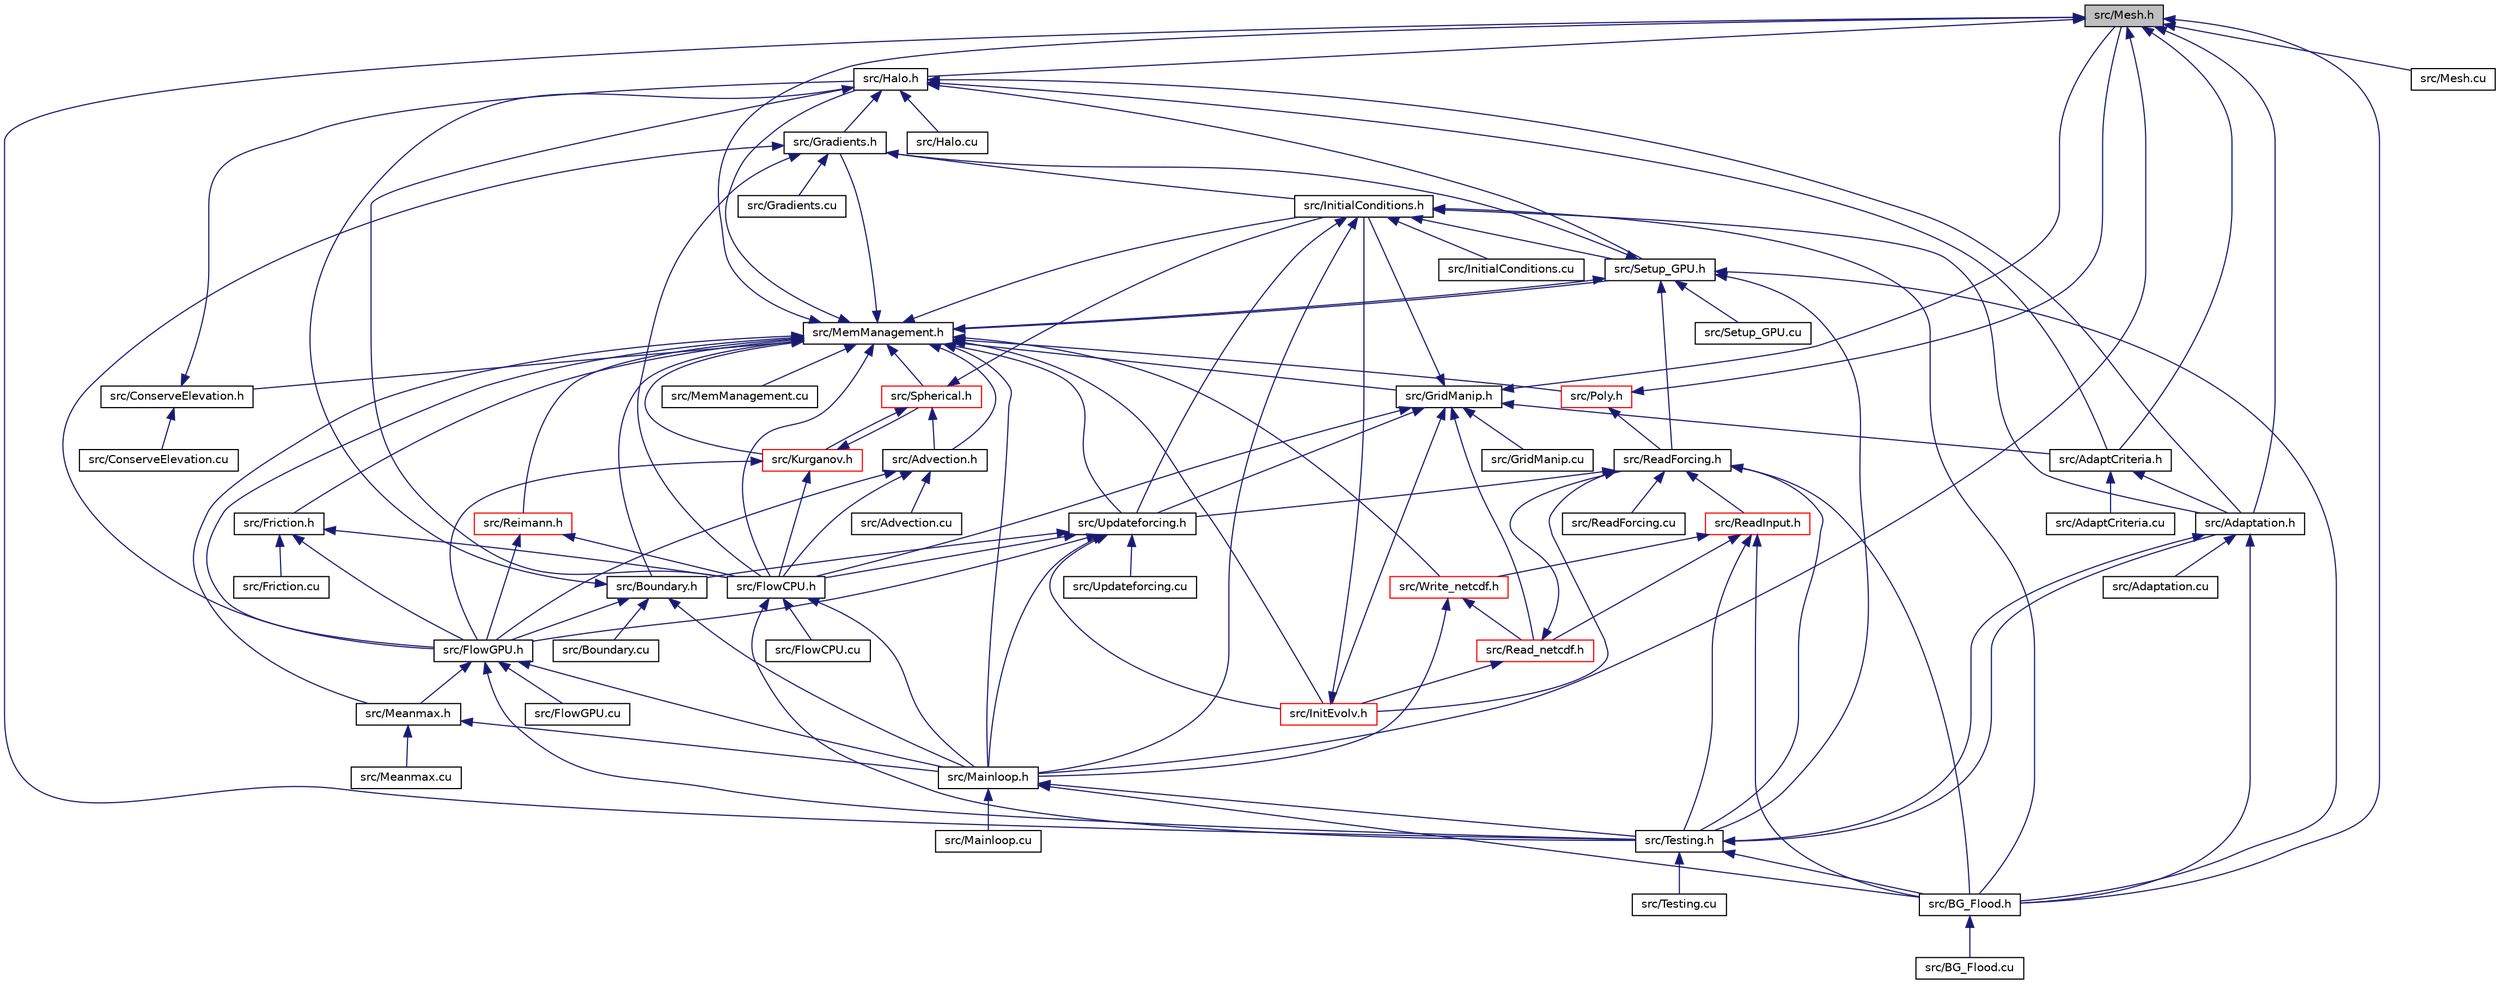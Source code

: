 digraph "src/Mesh.h"
{
 // LATEX_PDF_SIZE
  bgcolor="transparent";
  edge [fontname="Helvetica",fontsize="10",labelfontname="Helvetica",labelfontsize="10"];
  node [fontname="Helvetica",fontsize="10",shape=record];
  Node1 [label="src/Mesh.h",height=0.2,width=0.4,color="black", fillcolor="grey75", style="filled", fontcolor="black",tooltip=" "];
  Node1 -> Node2 [dir="back",color="midnightblue",fontsize="10",style="solid",fontname="Helvetica"];
  Node2 [label="src/Adaptation.h",height=0.2,width=0.4,color="black",URL="$Adaptation_8h.html",tooltip=" "];
  Node2 -> Node3 [dir="back",color="midnightblue",fontsize="10",style="solid",fontname="Helvetica"];
  Node3 [label="src/Adaptation.cu",height=0.2,width=0.4,color="black",URL="$Adaptation_8cu.html",tooltip=" "];
  Node2 -> Node4 [dir="back",color="midnightblue",fontsize="10",style="solid",fontname="Helvetica"];
  Node4 [label="src/BG_Flood.h",height=0.2,width=0.4,color="black",URL="$BG__Flood_8h.html",tooltip=" "];
  Node4 -> Node5 [dir="back",color="midnightblue",fontsize="10",style="solid",fontname="Helvetica"];
  Node5 [label="src/BG_Flood.cu",height=0.2,width=0.4,color="black",URL="$BG__Flood_8cu.html",tooltip=" "];
  Node2 -> Node6 [dir="back",color="midnightblue",fontsize="10",style="solid",fontname="Helvetica"];
  Node6 [label="src/Testing.h",height=0.2,width=0.4,color="black",URL="$Testing_8h.html",tooltip=" "];
  Node6 -> Node2 [dir="back",color="midnightblue",fontsize="10",style="solid",fontname="Helvetica"];
  Node6 -> Node4 [dir="back",color="midnightblue",fontsize="10",style="solid",fontname="Helvetica"];
  Node6 -> Node7 [dir="back",color="midnightblue",fontsize="10",style="solid",fontname="Helvetica"];
  Node7 [label="src/Testing.cu",height=0.2,width=0.4,color="black",URL="$Testing_8cu.html",tooltip=" "];
  Node1 -> Node8 [dir="back",color="midnightblue",fontsize="10",style="solid",fontname="Helvetica"];
  Node8 [label="src/AdaptCriteria.h",height=0.2,width=0.4,color="black",URL="$AdaptCriteria_8h.html",tooltip=" "];
  Node8 -> Node2 [dir="back",color="midnightblue",fontsize="10",style="solid",fontname="Helvetica"];
  Node8 -> Node9 [dir="back",color="midnightblue",fontsize="10",style="solid",fontname="Helvetica"];
  Node9 [label="src/AdaptCriteria.cu",height=0.2,width=0.4,color="black",URL="$AdaptCriteria_8cu.html",tooltip=" "];
  Node1 -> Node4 [dir="back",color="midnightblue",fontsize="10",style="solid",fontname="Helvetica"];
  Node1 -> Node10 [dir="back",color="midnightblue",fontsize="10",style="solid",fontname="Helvetica"];
  Node10 [label="src/Halo.h",height=0.2,width=0.4,color="black",URL="$Halo_8h.html",tooltip=" "];
  Node10 -> Node2 [dir="back",color="midnightblue",fontsize="10",style="solid",fontname="Helvetica"];
  Node10 -> Node8 [dir="back",color="midnightblue",fontsize="10",style="solid",fontname="Helvetica"];
  Node10 -> Node11 [dir="back",color="midnightblue",fontsize="10",style="solid",fontname="Helvetica"];
  Node11 [label="src/FlowCPU.h",height=0.2,width=0.4,color="black",URL="$FlowCPU_8h.html",tooltip=" "];
  Node11 -> Node12 [dir="back",color="midnightblue",fontsize="10",style="solid",fontname="Helvetica"];
  Node12 [label="src/FlowCPU.cu",height=0.2,width=0.4,color="black",URL="$FlowCPU_8cu.html",tooltip=" "];
  Node11 -> Node13 [dir="back",color="midnightblue",fontsize="10",style="solid",fontname="Helvetica"];
  Node13 [label="src/Mainloop.h",height=0.2,width=0.4,color="black",URL="$Mainloop_8h.html",tooltip=" "];
  Node13 -> Node4 [dir="back",color="midnightblue",fontsize="10",style="solid",fontname="Helvetica"];
  Node13 -> Node14 [dir="back",color="midnightblue",fontsize="10",style="solid",fontname="Helvetica"];
  Node14 [label="src/Mainloop.cu",height=0.2,width=0.4,color="black",URL="$Mainloop_8cu.html",tooltip=" "];
  Node13 -> Node6 [dir="back",color="midnightblue",fontsize="10",style="solid",fontname="Helvetica"];
  Node11 -> Node6 [dir="back",color="midnightblue",fontsize="10",style="solid",fontname="Helvetica"];
  Node10 -> Node15 [dir="back",color="midnightblue",fontsize="10",style="solid",fontname="Helvetica"];
  Node15 [label="src/Gradients.h",height=0.2,width=0.4,color="black",URL="$Gradients_8h.html",tooltip=" "];
  Node15 -> Node11 [dir="back",color="midnightblue",fontsize="10",style="solid",fontname="Helvetica"];
  Node15 -> Node16 [dir="back",color="midnightblue",fontsize="10",style="solid",fontname="Helvetica"];
  Node16 [label="src/FlowGPU.h",height=0.2,width=0.4,color="black",URL="$FlowGPU_8h.html",tooltip=" "];
  Node16 -> Node17 [dir="back",color="midnightblue",fontsize="10",style="solid",fontname="Helvetica"];
  Node17 [label="src/FlowGPU.cu",height=0.2,width=0.4,color="black",URL="$FlowGPU_8cu.html",tooltip=" "];
  Node16 -> Node13 [dir="back",color="midnightblue",fontsize="10",style="solid",fontname="Helvetica"];
  Node16 -> Node18 [dir="back",color="midnightblue",fontsize="10",style="solid",fontname="Helvetica"];
  Node18 [label="src/Meanmax.h",height=0.2,width=0.4,color="black",URL="$Meanmax_8h.html",tooltip=" "];
  Node18 -> Node13 [dir="back",color="midnightblue",fontsize="10",style="solid",fontname="Helvetica"];
  Node18 -> Node19 [dir="back",color="midnightblue",fontsize="10",style="solid",fontname="Helvetica"];
  Node19 [label="src/Meanmax.cu",height=0.2,width=0.4,color="black",URL="$Meanmax_8cu.html",tooltip=" "];
  Node16 -> Node6 [dir="back",color="midnightblue",fontsize="10",style="solid",fontname="Helvetica"];
  Node15 -> Node20 [dir="back",color="midnightblue",fontsize="10",style="solid",fontname="Helvetica"];
  Node20 [label="src/Gradients.cu",height=0.2,width=0.4,color="black",URL="$Gradients_8cu.html",tooltip=" "];
  Node15 -> Node21 [dir="back",color="midnightblue",fontsize="10",style="solid",fontname="Helvetica"];
  Node21 [label="src/InitialConditions.h",height=0.2,width=0.4,color="black",URL="$InitialConditions_8h.html",tooltip=" "];
  Node21 -> Node2 [dir="back",color="midnightblue",fontsize="10",style="solid",fontname="Helvetica"];
  Node21 -> Node4 [dir="back",color="midnightblue",fontsize="10",style="solid",fontname="Helvetica"];
  Node21 -> Node22 [dir="back",color="midnightblue",fontsize="10",style="solid",fontname="Helvetica"];
  Node22 [label="src/InitialConditions.cu",height=0.2,width=0.4,color="black",URL="$InitialConditions_8cu.html",tooltip=" "];
  Node21 -> Node13 [dir="back",color="midnightblue",fontsize="10",style="solid",fontname="Helvetica"];
  Node21 -> Node23 [dir="back",color="midnightblue",fontsize="10",style="solid",fontname="Helvetica"];
  Node23 [label="src/Setup_GPU.h",height=0.2,width=0.4,color="black",URL="$Setup__GPU_8h.html",tooltip=" "];
  Node23 -> Node4 [dir="back",color="midnightblue",fontsize="10",style="solid",fontname="Helvetica"];
  Node23 -> Node15 [dir="back",color="midnightblue",fontsize="10",style="solid",fontname="Helvetica"];
  Node23 -> Node24 [dir="back",color="midnightblue",fontsize="10",style="solid",fontname="Helvetica"];
  Node24 [label="src/MemManagement.h",height=0.2,width=0.4,color="black",URL="$MemManagement_8h.html",tooltip=" "];
  Node24 -> Node25 [dir="back",color="midnightblue",fontsize="10",style="solid",fontname="Helvetica"];
  Node25 [label="src/Advection.h",height=0.2,width=0.4,color="black",URL="$Advection_8h.html",tooltip=" "];
  Node25 -> Node26 [dir="back",color="midnightblue",fontsize="10",style="solid",fontname="Helvetica"];
  Node26 [label="src/Advection.cu",height=0.2,width=0.4,color="black",URL="$Advection_8cu.html",tooltip=" "];
  Node25 -> Node11 [dir="back",color="midnightblue",fontsize="10",style="solid",fontname="Helvetica"];
  Node25 -> Node16 [dir="back",color="midnightblue",fontsize="10",style="solid",fontname="Helvetica"];
  Node24 -> Node27 [dir="back",color="midnightblue",fontsize="10",style="solid",fontname="Helvetica"];
  Node27 [label="src/Boundary.h",height=0.2,width=0.4,color="black",URL="$Boundary_8h.html",tooltip=" "];
  Node27 -> Node28 [dir="back",color="midnightblue",fontsize="10",style="solid",fontname="Helvetica"];
  Node28 [label="src/Boundary.cu",height=0.2,width=0.4,color="black",URL="$Boundary_8cu.html",tooltip=" "];
  Node27 -> Node16 [dir="back",color="midnightblue",fontsize="10",style="solid",fontname="Helvetica"];
  Node27 -> Node10 [dir="back",color="midnightblue",fontsize="10",style="solid",fontname="Helvetica"];
  Node27 -> Node13 [dir="back",color="midnightblue",fontsize="10",style="solid",fontname="Helvetica"];
  Node24 -> Node29 [dir="back",color="midnightblue",fontsize="10",style="solid",fontname="Helvetica"];
  Node29 [label="src/ConserveElevation.h",height=0.2,width=0.4,color="black",URL="$ConserveElevation_8h.html",tooltip=" "];
  Node29 -> Node30 [dir="back",color="midnightblue",fontsize="10",style="solid",fontname="Helvetica"];
  Node30 [label="src/ConserveElevation.cu",height=0.2,width=0.4,color="black",URL="$ConserveElevation_8cu.html",tooltip=" "];
  Node29 -> Node10 [dir="back",color="midnightblue",fontsize="10",style="solid",fontname="Helvetica"];
  Node24 -> Node11 [dir="back",color="midnightblue",fontsize="10",style="solid",fontname="Helvetica"];
  Node24 -> Node16 [dir="back",color="midnightblue",fontsize="10",style="solid",fontname="Helvetica"];
  Node24 -> Node31 [dir="back",color="midnightblue",fontsize="10",style="solid",fontname="Helvetica"];
  Node31 [label="src/Friction.h",height=0.2,width=0.4,color="black",URL="$Friction_8h.html",tooltip=" "];
  Node31 -> Node11 [dir="back",color="midnightblue",fontsize="10",style="solid",fontname="Helvetica"];
  Node31 -> Node16 [dir="back",color="midnightblue",fontsize="10",style="solid",fontname="Helvetica"];
  Node31 -> Node32 [dir="back",color="midnightblue",fontsize="10",style="solid",fontname="Helvetica"];
  Node32 [label="src/Friction.cu",height=0.2,width=0.4,color="black",URL="$Friction_8cu.html",tooltip=" "];
  Node24 -> Node15 [dir="back",color="midnightblue",fontsize="10",style="solid",fontname="Helvetica"];
  Node24 -> Node33 [dir="back",color="midnightblue",fontsize="10",style="solid",fontname="Helvetica"];
  Node33 [label="src/GridManip.h",height=0.2,width=0.4,color="black",URL="$GridManip_8h.html",tooltip=" "];
  Node33 -> Node8 [dir="back",color="midnightblue",fontsize="10",style="solid",fontname="Helvetica"];
  Node33 -> Node11 [dir="back",color="midnightblue",fontsize="10",style="solid",fontname="Helvetica"];
  Node33 -> Node34 [dir="back",color="midnightblue",fontsize="10",style="solid",fontname="Helvetica"];
  Node34 [label="src/GridManip.cu",height=0.2,width=0.4,color="black",URL="$GridManip_8cu.html",tooltip=" "];
  Node33 -> Node35 [dir="back",color="midnightblue",fontsize="10",style="solid",fontname="Helvetica"];
  Node35 [label="src/InitEvolv.h",height=0.2,width=0.4,color="red",URL="$InitEvolv_8h.html",tooltip=" "];
  Node35 -> Node21 [dir="back",color="midnightblue",fontsize="10",style="solid",fontname="Helvetica"];
  Node33 -> Node21 [dir="back",color="midnightblue",fontsize="10",style="solid",fontname="Helvetica"];
  Node33 -> Node1 [dir="back",color="midnightblue",fontsize="10",style="solid",fontname="Helvetica"];
  Node33 -> Node37 [dir="back",color="midnightblue",fontsize="10",style="solid",fontname="Helvetica"];
  Node37 [label="src/Read_netcdf.h",height=0.2,width=0.4,color="red",URL="$Read__netcdf_8h.html",tooltip=" "];
  Node37 -> Node35 [dir="back",color="midnightblue",fontsize="10",style="solid",fontname="Helvetica"];
  Node37 -> Node39 [dir="back",color="midnightblue",fontsize="10",style="solid",fontname="Helvetica"];
  Node39 [label="src/ReadForcing.h",height=0.2,width=0.4,color="black",URL="$ReadForcing_8h.html",tooltip=" "];
  Node39 -> Node4 [dir="back",color="midnightblue",fontsize="10",style="solid",fontname="Helvetica"];
  Node39 -> Node35 [dir="back",color="midnightblue",fontsize="10",style="solid",fontname="Helvetica"];
  Node39 -> Node40 [dir="back",color="midnightblue",fontsize="10",style="solid",fontname="Helvetica"];
  Node40 [label="src/ReadForcing.cu",height=0.2,width=0.4,color="black",URL="$ReadForcing_8cu.html",tooltip=" "];
  Node39 -> Node41 [dir="back",color="midnightblue",fontsize="10",style="solid",fontname="Helvetica"];
  Node41 [label="src/ReadInput.h",height=0.2,width=0.4,color="red",URL="$ReadInput_8h.html",tooltip=" "];
  Node41 -> Node4 [dir="back",color="midnightblue",fontsize="10",style="solid",fontname="Helvetica"];
  Node41 -> Node37 [dir="back",color="midnightblue",fontsize="10",style="solid",fontname="Helvetica"];
  Node41 -> Node6 [dir="back",color="midnightblue",fontsize="10",style="solid",fontname="Helvetica"];
  Node41 -> Node45 [dir="back",color="midnightblue",fontsize="10",style="solid",fontname="Helvetica"];
  Node45 [label="src/Write_netcdf.h",height=0.2,width=0.4,color="red",URL="$Write__netcdf_8h.html",tooltip=" "];
  Node45 -> Node13 [dir="back",color="midnightblue",fontsize="10",style="solid",fontname="Helvetica"];
  Node45 -> Node37 [dir="back",color="midnightblue",fontsize="10",style="solid",fontname="Helvetica"];
  Node39 -> Node6 [dir="back",color="midnightblue",fontsize="10",style="solid",fontname="Helvetica"];
  Node39 -> Node47 [dir="back",color="midnightblue",fontsize="10",style="solid",fontname="Helvetica"];
  Node47 [label="src/Updateforcing.h",height=0.2,width=0.4,color="black",URL="$Updateforcing_8h.html",tooltip=" "];
  Node47 -> Node27 [dir="back",color="midnightblue",fontsize="10",style="solid",fontname="Helvetica"];
  Node47 -> Node11 [dir="back",color="midnightblue",fontsize="10",style="solid",fontname="Helvetica"];
  Node47 -> Node16 [dir="back",color="midnightblue",fontsize="10",style="solid",fontname="Helvetica"];
  Node47 -> Node35 [dir="back",color="midnightblue",fontsize="10",style="solid",fontname="Helvetica"];
  Node47 -> Node13 [dir="back",color="midnightblue",fontsize="10",style="solid",fontname="Helvetica"];
  Node47 -> Node48 [dir="back",color="midnightblue",fontsize="10",style="solid",fontname="Helvetica"];
  Node48 [label="src/Updateforcing.cu",height=0.2,width=0.4,color="black",URL="$Updateforcing_8cu.html",tooltip=" "];
  Node33 -> Node47 [dir="back",color="midnightblue",fontsize="10",style="solid",fontname="Helvetica"];
  Node24 -> Node10 [dir="back",color="midnightblue",fontsize="10",style="solid",fontname="Helvetica"];
  Node24 -> Node35 [dir="back",color="midnightblue",fontsize="10",style="solid",fontname="Helvetica"];
  Node24 -> Node21 [dir="back",color="midnightblue",fontsize="10",style="solid",fontname="Helvetica"];
  Node24 -> Node49 [dir="back",color="midnightblue",fontsize="10",style="solid",fontname="Helvetica"];
  Node49 [label="src/Kurganov.h",height=0.2,width=0.4,color="red",URL="$Kurganov_8h.html",tooltip=" "];
  Node49 -> Node11 [dir="back",color="midnightblue",fontsize="10",style="solid",fontname="Helvetica"];
  Node49 -> Node16 [dir="back",color="midnightblue",fontsize="10",style="solid",fontname="Helvetica"];
  Node49 -> Node51 [dir="back",color="midnightblue",fontsize="10",style="solid",fontname="Helvetica"];
  Node51 [label="src/Spherical.h",height=0.2,width=0.4,color="red",URL="$Spherical_8h.html",tooltip=" "];
  Node51 -> Node25 [dir="back",color="midnightblue",fontsize="10",style="solid",fontname="Helvetica"];
  Node51 -> Node21 [dir="back",color="midnightblue",fontsize="10",style="solid",fontname="Helvetica"];
  Node51 -> Node49 [dir="back",color="midnightblue",fontsize="10",style="solid",fontname="Helvetica"];
  Node24 -> Node13 [dir="back",color="midnightblue",fontsize="10",style="solid",fontname="Helvetica"];
  Node24 -> Node18 [dir="back",color="midnightblue",fontsize="10",style="solid",fontname="Helvetica"];
  Node24 -> Node53 [dir="back",color="midnightblue",fontsize="10",style="solid",fontname="Helvetica"];
  Node53 [label="src/MemManagement.cu",height=0.2,width=0.4,color="black",URL="$MemManagement_8cu.html",tooltip=" "];
  Node24 -> Node1 [dir="back",color="midnightblue",fontsize="10",style="solid",fontname="Helvetica"];
  Node24 -> Node54 [dir="back",color="midnightblue",fontsize="10",style="solid",fontname="Helvetica"];
  Node54 [label="src/Poly.h",height=0.2,width=0.4,color="red",URL="$Poly_8h.html",tooltip=" "];
  Node54 -> Node1 [dir="back",color="midnightblue",fontsize="10",style="solid",fontname="Helvetica"];
  Node54 -> Node39 [dir="back",color="midnightblue",fontsize="10",style="solid",fontname="Helvetica"];
  Node24 -> Node56 [dir="back",color="midnightblue",fontsize="10",style="solid",fontname="Helvetica"];
  Node56 [label="src/Reimann.h",height=0.2,width=0.4,color="red",URL="$Reimann_8h.html",tooltip=" "];
  Node56 -> Node11 [dir="back",color="midnightblue",fontsize="10",style="solid",fontname="Helvetica"];
  Node56 -> Node16 [dir="back",color="midnightblue",fontsize="10",style="solid",fontname="Helvetica"];
  Node24 -> Node23 [dir="back",color="midnightblue",fontsize="10",style="solid",fontname="Helvetica"];
  Node24 -> Node51 [dir="back",color="midnightblue",fontsize="10",style="solid",fontname="Helvetica"];
  Node24 -> Node47 [dir="back",color="midnightblue",fontsize="10",style="solid",fontname="Helvetica"];
  Node24 -> Node45 [dir="back",color="midnightblue",fontsize="10",style="solid",fontname="Helvetica"];
  Node23 -> Node39 [dir="back",color="midnightblue",fontsize="10",style="solid",fontname="Helvetica"];
  Node23 -> Node58 [dir="back",color="midnightblue",fontsize="10",style="solid",fontname="Helvetica"];
  Node58 [label="src/Setup_GPU.cu",height=0.2,width=0.4,color="black",URL="$Setup__GPU_8cu.html",tooltip=" "];
  Node23 -> Node6 [dir="back",color="midnightblue",fontsize="10",style="solid",fontname="Helvetica"];
  Node21 -> Node47 [dir="back",color="midnightblue",fontsize="10",style="solid",fontname="Helvetica"];
  Node10 -> Node59 [dir="back",color="midnightblue",fontsize="10",style="solid",fontname="Helvetica"];
  Node59 [label="src/Halo.cu",height=0.2,width=0.4,color="black",URL="$Halo_8cu.html",tooltip=" "];
  Node10 -> Node23 [dir="back",color="midnightblue",fontsize="10",style="solid",fontname="Helvetica"];
  Node1 -> Node13 [dir="back",color="midnightblue",fontsize="10",style="solid",fontname="Helvetica"];
  Node1 -> Node60 [dir="back",color="midnightblue",fontsize="10",style="solid",fontname="Helvetica"];
  Node60 [label="src/Mesh.cu",height=0.2,width=0.4,color="black",URL="$Mesh_8cu.html",tooltip=" "];
  Node1 -> Node6 [dir="back",color="midnightblue",fontsize="10",style="solid",fontname="Helvetica"];
}
